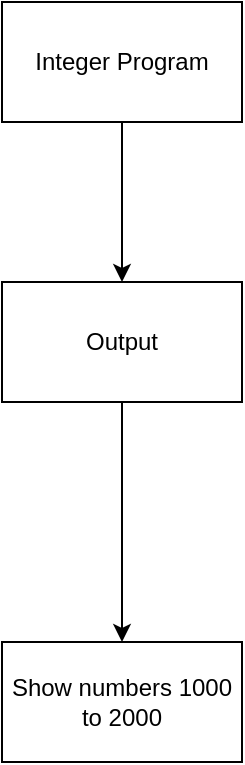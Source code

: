 <mxfile>
    <diagram id="i56BZ5JQD51k05bis6Mc" name="TopDownFixed">
        <mxGraphModel dx="594" dy="561" grid="1" gridSize="10" guides="1" tooltips="1" connect="1" arrows="1" fold="1" page="1" pageScale="1" pageWidth="827" pageHeight="1169" math="0" shadow="0">
            <root>
                <mxCell id="0"/>
                <mxCell id="1" parent="0"/>
                <mxCell id="17" style="edgeStyle=orthogonalEdgeStyle;shape=connector;rounded=0;jumpStyle=line;html=1;labelBackgroundColor=default;fontFamily=Helvetica;fontSize=11;fontColor=default;endArrow=classic;strokeColor=default;" parent="1" source="2" target="5" edge="1">
                    <mxGeometry relative="1" as="geometry">
                        <Array as="points">
                            <mxPoint x="320" y="110"/>
                            <mxPoint x="320" y="110"/>
                        </Array>
                    </mxGeometry>
                </mxCell>
                <mxCell id="2" value="Integer Program" style="rounded=0;whiteSpace=wrap;html=1;" parent="1" vertex="1">
                    <mxGeometry x="260" y="30" width="120" height="60" as="geometry"/>
                </mxCell>
                <mxCell id="14" style="edgeStyle=none;html=1;exitX=0.5;exitY=1;exitDx=0;exitDy=0;rounded=0;entryX=0.5;entryY=0;entryDx=0;entryDy=0;" parent="1" source="5" target="23" edge="1">
                    <mxGeometry relative="1" as="geometry">
                        <Array as="points"/>
                        <mxPoint x="600" y="320" as="targetPoint"/>
                    </mxGeometry>
                </mxCell>
                <mxCell id="5" value="Output" style="rounded=0;whiteSpace=wrap;html=1;" parent="1" vertex="1">
                    <mxGeometry x="260" y="170" width="120" height="60" as="geometry"/>
                </mxCell>
                <mxCell id="23" value="Show numbers 1000 to 2000" style="rounded=0;whiteSpace=wrap;html=1;" parent="1" vertex="1">
                    <mxGeometry x="260" y="350" width="120" height="60" as="geometry"/>
                </mxCell>
            </root>
        </mxGraphModel>
    </diagram>
</mxfile>